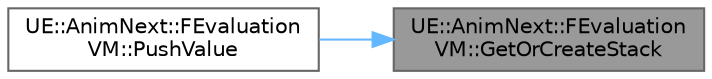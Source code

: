 digraph "UE::AnimNext::FEvaluationVM::GetOrCreateStack"
{
 // INTERACTIVE_SVG=YES
 // LATEX_PDF_SIZE
  bgcolor="transparent";
  edge [fontname=Helvetica,fontsize=10,labelfontname=Helvetica,labelfontsize=10];
  node [fontname=Helvetica,fontsize=10,shape=box,height=0.2,width=0.4];
  rankdir="RL";
  Node1 [id="Node000001",label="UE::AnimNext::FEvaluation\lVM::GetOrCreateStack",height=0.2,width=0.4,color="gray40", fillcolor="grey60", style="filled", fontcolor="black",tooltip=" "];
  Node1 -> Node2 [id="edge1_Node000001_Node000002",dir="back",color="steelblue1",style="solid",tooltip=" "];
  Node2 [id="Node000002",label="UE::AnimNext::FEvaluation\lVM::PushValue",height=0.2,width=0.4,color="grey40", fillcolor="white", style="filled",URL="$db/db7/structUE_1_1AnimNext_1_1FEvaluationVM.html#a5e89528f54f0c5cd28f215419b314bf7",tooltip=" "];
}
